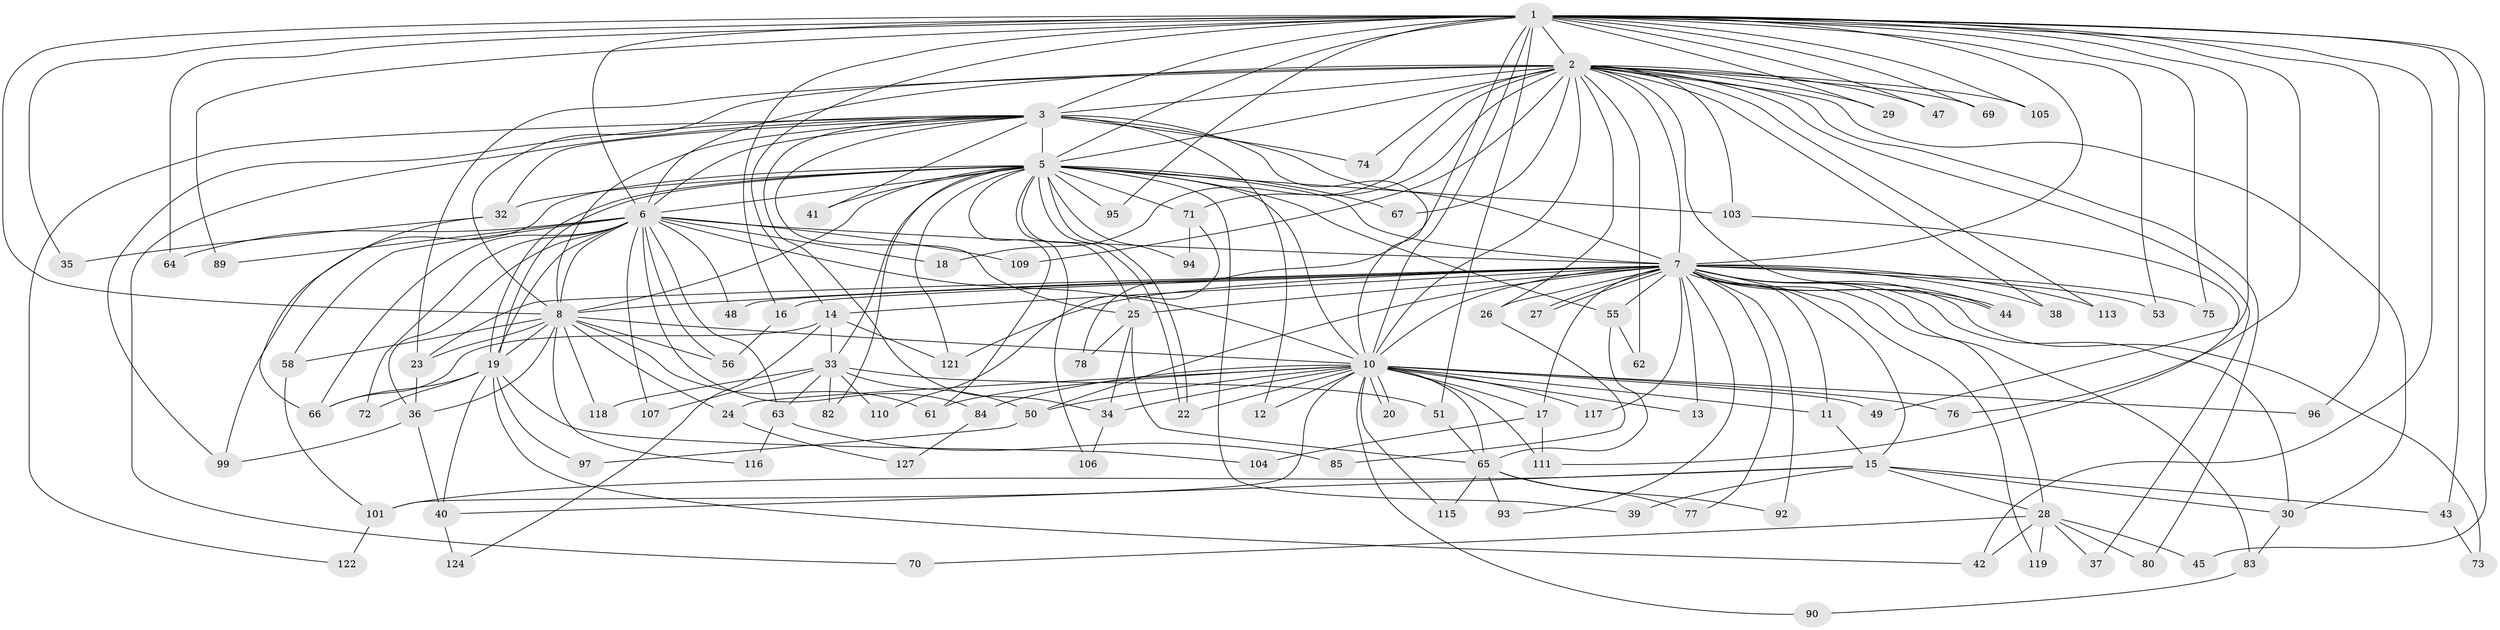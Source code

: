 // original degree distribution, {22: 0.015625, 16: 0.0078125, 19: 0.0078125, 28: 0.0078125, 18: 0.015625, 39: 0.0078125, 17: 0.0078125, 30: 0.0078125, 3: 0.1640625, 2: 0.5703125, 6: 0.0234375, 8: 0.03125, 4: 0.1015625, 7: 0.0078125, 5: 0.0234375}
// Generated by graph-tools (version 1.1) at 2025/41/03/06/25 10:41:43]
// undirected, 100 vertices, 234 edges
graph export_dot {
graph [start="1"]
  node [color=gray90,style=filled];
  1 [super="+9"];
  2 [super="+4"];
  3 [super="+46"];
  5 [super="+88"];
  6 [super="+21"];
  7 [super="+31"];
  8 [super="+98"];
  10 [super="+102"];
  11;
  12;
  13;
  14;
  15;
  16;
  17;
  18;
  19 [super="+60"];
  20;
  22;
  23 [super="+57"];
  24;
  25 [super="+126"];
  26;
  27;
  28 [super="+59"];
  29;
  30 [super="+52"];
  32 [super="+108"];
  33 [super="+81"];
  34 [super="+91"];
  35;
  36;
  37;
  38;
  39;
  40 [super="+54"];
  41;
  42;
  43;
  44 [super="+79"];
  45;
  47;
  48;
  49;
  50;
  51 [super="+100"];
  53;
  55;
  56 [super="+128"];
  58;
  61 [super="+68"];
  62;
  63;
  64;
  65 [super="+114"];
  66 [super="+86"];
  67;
  69;
  70;
  71 [super="+87"];
  72;
  73;
  74;
  75;
  76;
  77;
  78;
  80;
  82;
  83;
  84;
  85;
  89;
  90;
  92;
  93;
  94;
  95;
  96;
  97;
  99 [super="+112"];
  101 [super="+125"];
  103 [super="+120"];
  104;
  105;
  106;
  107;
  109;
  110;
  111;
  113;
  115;
  116;
  117;
  118;
  119;
  121 [super="+123"];
  122;
  124;
  127;
  1 -- 2 [weight=4];
  1 -- 3 [weight=2];
  1 -- 5 [weight=2];
  1 -- 6 [weight=2];
  1 -- 7 [weight=2];
  1 -- 8 [weight=3];
  1 -- 10 [weight=2];
  1 -- 16;
  1 -- 42;
  1 -- 43;
  1 -- 45;
  1 -- 47;
  1 -- 49;
  1 -- 51;
  1 -- 53;
  1 -- 64;
  1 -- 75;
  1 -- 78;
  1 -- 89;
  1 -- 105;
  1 -- 69;
  1 -- 76;
  1 -- 14;
  1 -- 29;
  1 -- 95;
  1 -- 96;
  1 -- 35;
  2 -- 3 [weight=2];
  2 -- 5 [weight=2];
  2 -- 6 [weight=2];
  2 -- 7 [weight=2];
  2 -- 8 [weight=2];
  2 -- 10 [weight=2];
  2 -- 23;
  2 -- 47;
  2 -- 69;
  2 -- 80;
  2 -- 105;
  2 -- 113;
  2 -- 67;
  2 -- 71 [weight=2];
  2 -- 74;
  2 -- 18;
  2 -- 26;
  2 -- 29;
  2 -- 30;
  2 -- 37;
  2 -- 38;
  2 -- 103;
  2 -- 109;
  2 -- 62;
  2 -- 44;
  3 -- 5;
  3 -- 6;
  3 -- 7 [weight=2];
  3 -- 8;
  3 -- 10;
  3 -- 12;
  3 -- 25;
  3 -- 32;
  3 -- 41;
  3 -- 70;
  3 -- 74;
  3 -- 122;
  3 -- 34;
  3 -- 99;
  5 -- 6;
  5 -- 7 [weight=2];
  5 -- 8;
  5 -- 10;
  5 -- 19;
  5 -- 19;
  5 -- 22;
  5 -- 22;
  5 -- 32;
  5 -- 33;
  5 -- 39;
  5 -- 41;
  5 -- 55;
  5 -- 67;
  5 -- 71;
  5 -- 82;
  5 -- 94;
  5 -- 95;
  5 -- 99;
  5 -- 106;
  5 -- 121;
  5 -- 103;
  5 -- 25;
  5 -- 61;
  6 -- 7;
  6 -- 8;
  6 -- 10;
  6 -- 18;
  6 -- 48;
  6 -- 56;
  6 -- 64;
  6 -- 72;
  6 -- 84;
  6 -- 107;
  6 -- 109;
  6 -- 19;
  6 -- 36;
  6 -- 89;
  6 -- 58;
  6 -- 63;
  6 -- 66;
  7 -- 8;
  7 -- 10;
  7 -- 11;
  7 -- 13;
  7 -- 14;
  7 -- 15;
  7 -- 16;
  7 -- 17;
  7 -- 25;
  7 -- 26;
  7 -- 27;
  7 -- 27;
  7 -- 28;
  7 -- 30;
  7 -- 38;
  7 -- 44;
  7 -- 44;
  7 -- 48;
  7 -- 50;
  7 -- 53;
  7 -- 55;
  7 -- 73;
  7 -- 75;
  7 -- 83;
  7 -- 92;
  7 -- 93;
  7 -- 113;
  7 -- 119;
  7 -- 121;
  7 -- 77;
  7 -- 23;
  7 -- 117;
  8 -- 10;
  8 -- 23;
  8 -- 24;
  8 -- 36;
  8 -- 58;
  8 -- 61;
  8 -- 116;
  8 -- 118;
  8 -- 56;
  8 -- 19;
  10 -- 11;
  10 -- 12;
  10 -- 13;
  10 -- 17;
  10 -- 20;
  10 -- 20;
  10 -- 24;
  10 -- 34;
  10 -- 49;
  10 -- 50;
  10 -- 61;
  10 -- 76;
  10 -- 84;
  10 -- 90;
  10 -- 96;
  10 -- 101;
  10 -- 111;
  10 -- 115;
  10 -- 117;
  10 -- 22;
  10 -- 65;
  11 -- 15;
  14 -- 33;
  14 -- 66;
  14 -- 124;
  14 -- 121;
  15 -- 28;
  15 -- 39;
  15 -- 40;
  15 -- 43;
  15 -- 30;
  15 -- 101;
  16 -- 56;
  17 -- 104;
  17 -- 111;
  19 -- 42;
  19 -- 72;
  19 -- 104;
  19 -- 97;
  19 -- 66;
  19 -- 40;
  23 -- 36;
  24 -- 127;
  25 -- 34;
  25 -- 65;
  25 -- 78;
  26 -- 85;
  28 -- 37;
  28 -- 45;
  28 -- 70;
  28 -- 80;
  28 -- 119;
  28 -- 42;
  30 -- 83;
  32 -- 35;
  32 -- 66;
  33 -- 51;
  33 -- 63;
  33 -- 110;
  33 -- 50;
  33 -- 82;
  33 -- 118;
  33 -- 107;
  34 -- 106;
  36 -- 40;
  36 -- 99;
  40 -- 124;
  43 -- 73;
  50 -- 97;
  51 -- 65;
  55 -- 62;
  55 -- 65;
  58 -- 101;
  63 -- 85;
  63 -- 116;
  65 -- 77;
  65 -- 92;
  65 -- 93;
  65 -- 115;
  71 -- 94;
  71 -- 110;
  83 -- 90;
  84 -- 127;
  101 -- 122;
  103 -- 111;
}

